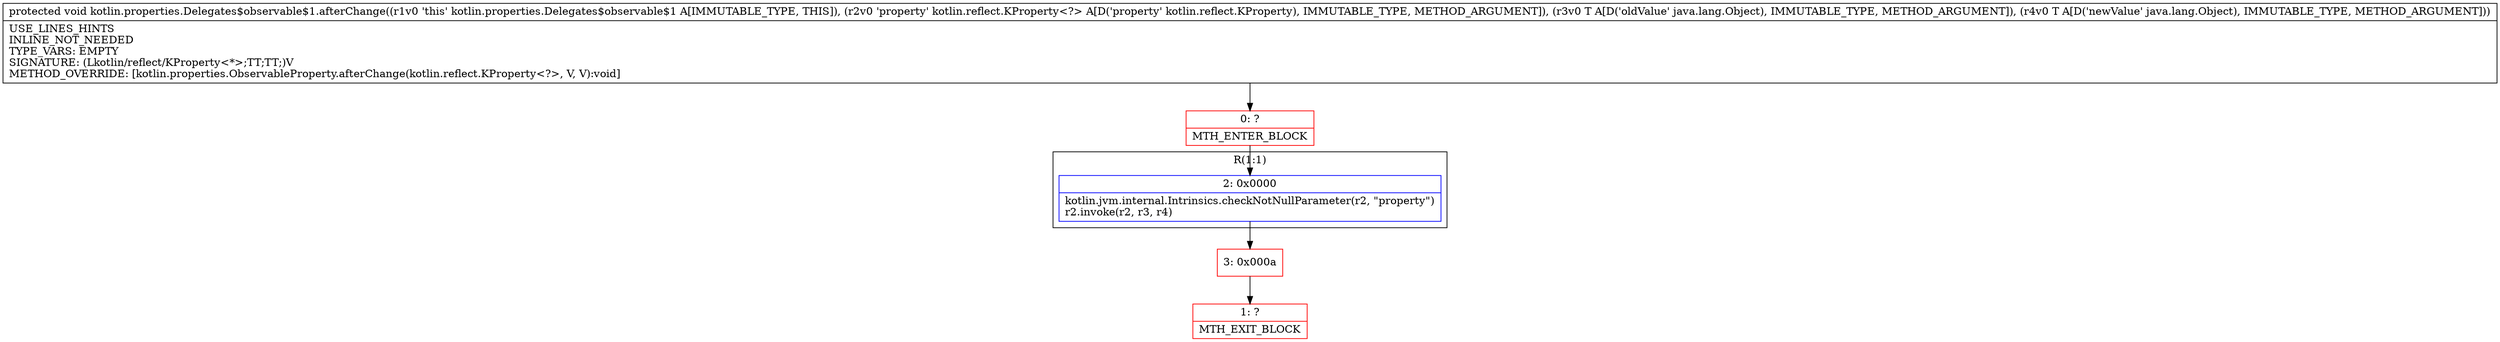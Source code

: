 digraph "CFG forkotlin.properties.Delegates$observable$1.afterChange(Lkotlin\/reflect\/KProperty;Ljava\/lang\/Object;Ljava\/lang\/Object;)V" {
subgraph cluster_Region_1764650873 {
label = "R(1:1)";
node [shape=record,color=blue];
Node_2 [shape=record,label="{2\:\ 0x0000|kotlin.jvm.internal.Intrinsics.checkNotNullParameter(r2, \"property\")\lr2.invoke(r2, r3, r4)\l}"];
}
Node_0 [shape=record,color=red,label="{0\:\ ?|MTH_ENTER_BLOCK\l}"];
Node_3 [shape=record,color=red,label="{3\:\ 0x000a}"];
Node_1 [shape=record,color=red,label="{1\:\ ?|MTH_EXIT_BLOCK\l}"];
MethodNode[shape=record,label="{protected void kotlin.properties.Delegates$observable$1.afterChange((r1v0 'this' kotlin.properties.Delegates$observable$1 A[IMMUTABLE_TYPE, THIS]), (r2v0 'property' kotlin.reflect.KProperty\<?\> A[D('property' kotlin.reflect.KProperty), IMMUTABLE_TYPE, METHOD_ARGUMENT]), (r3v0 T A[D('oldValue' java.lang.Object), IMMUTABLE_TYPE, METHOD_ARGUMENT]), (r4v0 T A[D('newValue' java.lang.Object), IMMUTABLE_TYPE, METHOD_ARGUMENT]))  | USE_LINES_HINTS\lINLINE_NOT_NEEDED\lTYPE_VARS: EMPTY\lSIGNATURE: (Lkotlin\/reflect\/KProperty\<*\>;TT;TT;)V\lMETHOD_OVERRIDE: [kotlin.properties.ObservableProperty.afterChange(kotlin.reflect.KProperty\<?\>, V, V):void]\l}"];
MethodNode -> Node_0;Node_2 -> Node_3;
Node_0 -> Node_2;
Node_3 -> Node_1;
}

